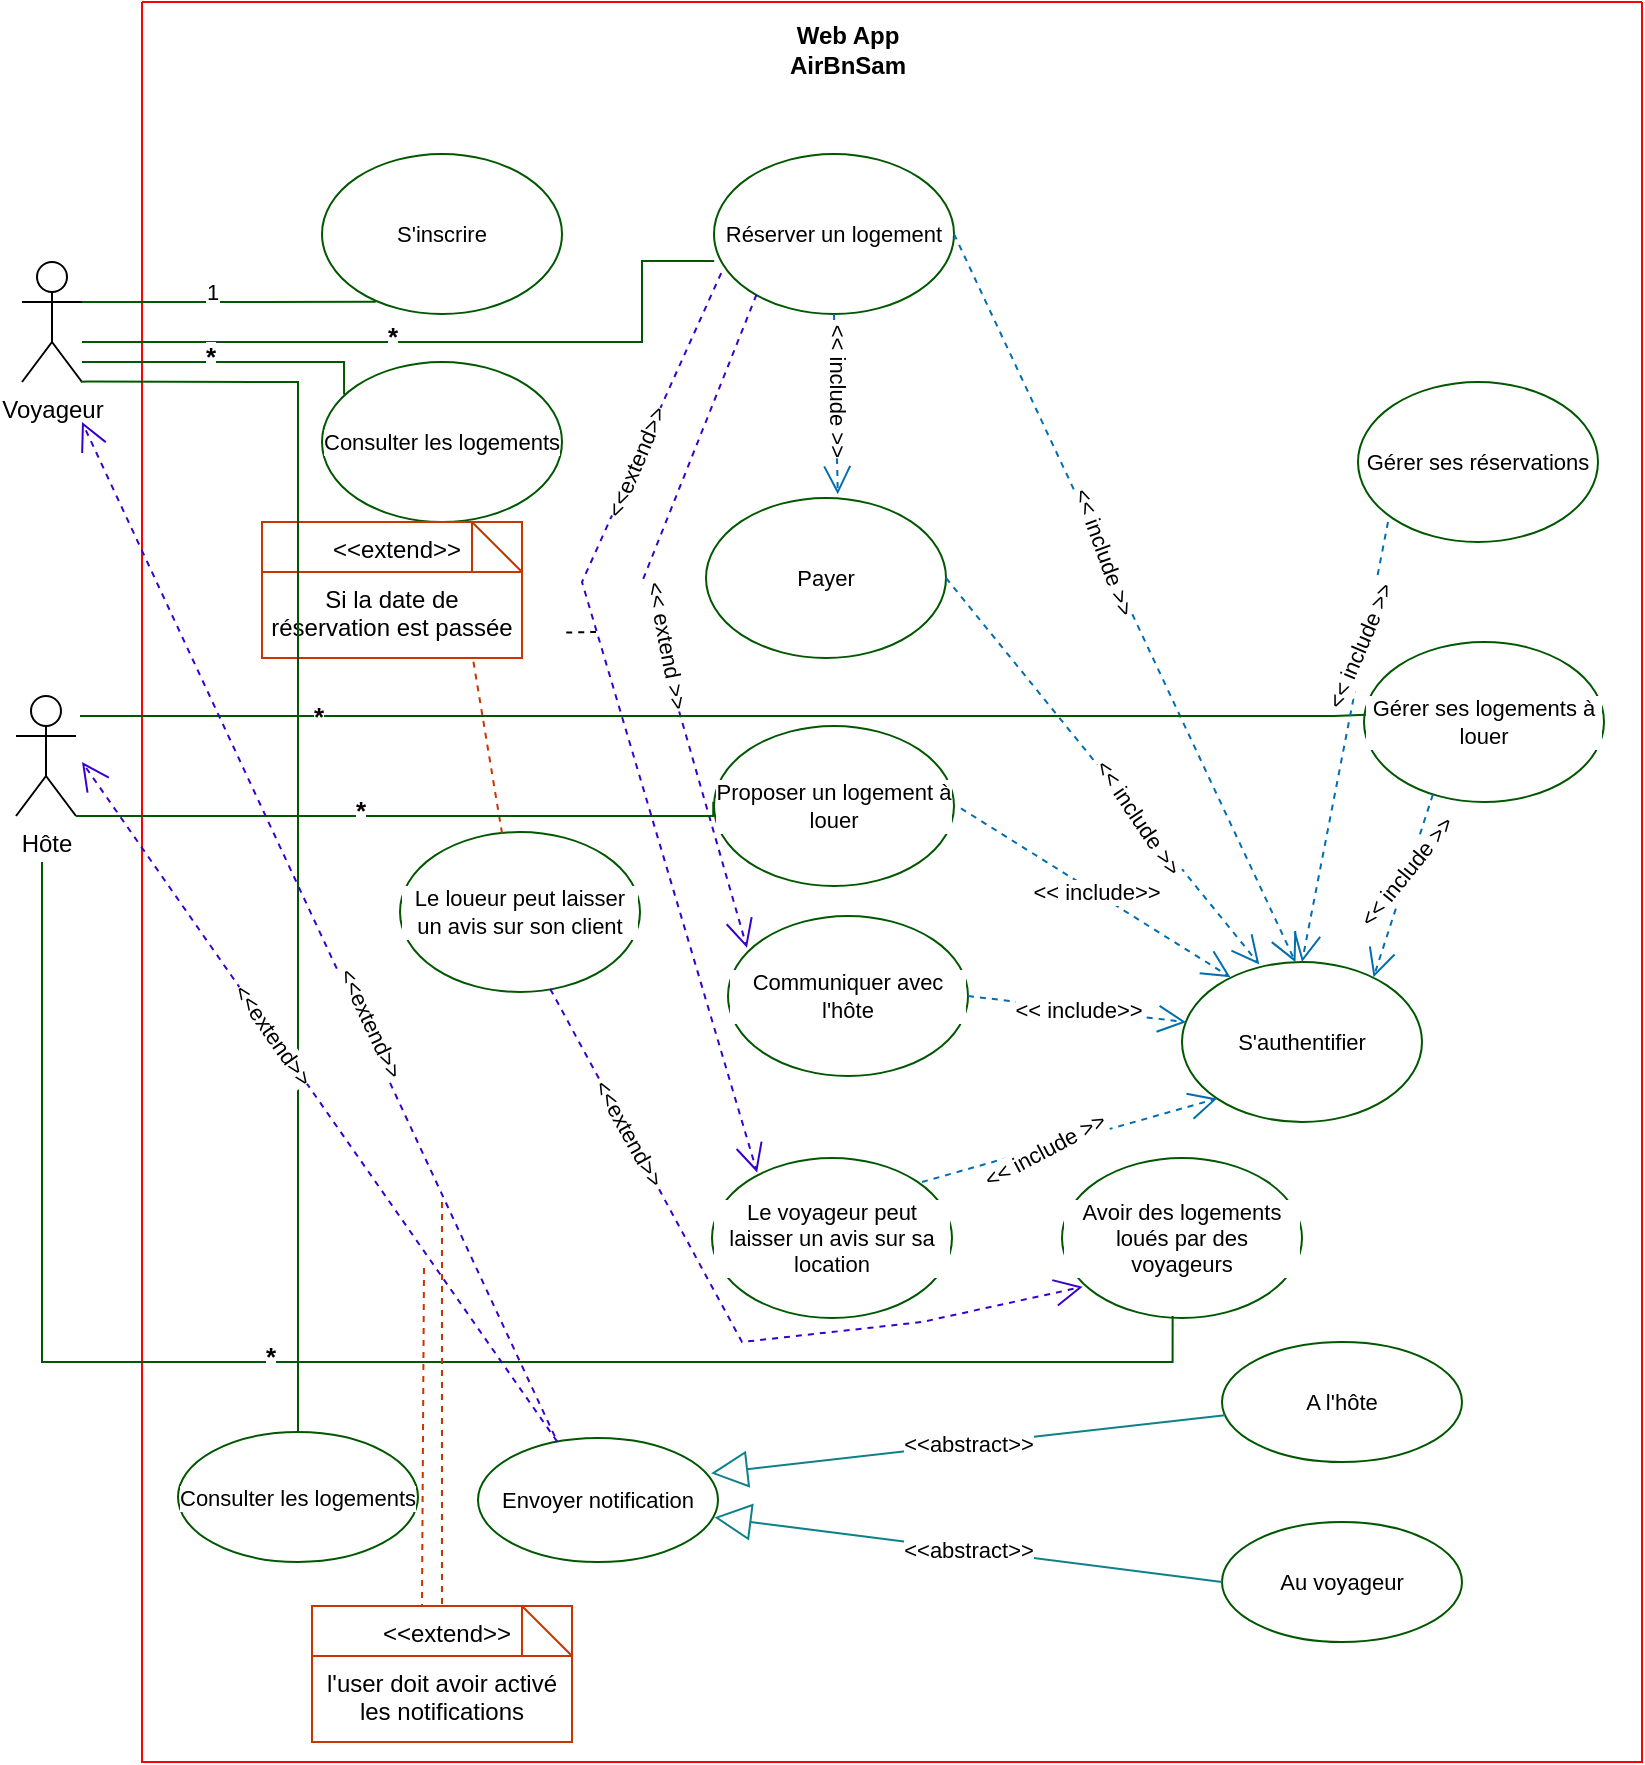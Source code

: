 <mxfile version="24.7.7">
  <diagram name="Page-1" id="EdUBoLxohyeiRopS3cuu">
    <mxGraphModel dx="4148" dy="1508" grid="1" gridSize="10" guides="1" tooltips="1" connect="1" arrows="1" fold="1" page="1" pageScale="1" pageWidth="1200" pageHeight="1600" math="0" shadow="0">
      <root>
        <mxCell id="0" />
        <mxCell id="1" parent="0" />
        <mxCell id="GPnBkZLUvaVh1_yHO0LI-1" value="&lt;div&gt;Voyageur&lt;/div&gt;" style="shape=umlActor;verticalLabelPosition=bottom;verticalAlign=top;html=1;outlineConnect=0;" parent="1" vertex="1">
          <mxGeometry x="193" y="417" width="30" height="60" as="geometry" />
        </mxCell>
        <mxCell id="GPnBkZLUvaVh1_yHO0LI-2" value="Hôte&lt;div&gt;&lt;br&gt;&lt;/div&gt;" style="shape=umlActor;verticalLabelPosition=bottom;verticalAlign=top;html=1;outlineConnect=0;" parent="1" vertex="1">
          <mxGeometry x="190" y="634" width="30" height="60" as="geometry" />
        </mxCell>
        <mxCell id="GPnBkZLUvaVh1_yHO0LI-15" value="" style="swimlane;startSize=0;fillColor=none;strokeColor=#FF0000;" parent="1" vertex="1">
          <mxGeometry x="253" y="287" width="750" height="880" as="geometry">
            <mxRectangle x="340" y="50" width="50" height="40" as="alternateBounds" />
          </mxGeometry>
        </mxCell>
        <mxCell id="GPnBkZLUvaVh1_yHO0LI-9" value="Réserver un logement" style="ellipse;whiteSpace=wrap;html=1;fillColor=none;strokeColor=#005700;rounded=0;align=center;verticalAlign=middle;fontFamily=Helvetica;fontSize=11;fontColor=default;labelBackgroundColor=default;" parent="GPnBkZLUvaVh1_yHO0LI-15" vertex="1">
          <mxGeometry x="286" y="76" width="120" height="80" as="geometry" />
        </mxCell>
        <mxCell id="GPnBkZLUvaVh1_yHO0LI-10" value="Payer" style="ellipse;whiteSpace=wrap;html=1;fillColor=none;strokeColor=#005700;rounded=0;align=center;verticalAlign=middle;fontFamily=Helvetica;fontSize=11;fontColor=default;labelBackgroundColor=default;" parent="GPnBkZLUvaVh1_yHO0LI-15" vertex="1">
          <mxGeometry x="282" y="248" width="120" height="80" as="geometry" />
        </mxCell>
        <mxCell id="GPnBkZLUvaVh1_yHO0LI-11" value="Proposer un logement à louer" style="ellipse;whiteSpace=wrap;html=1;fillColor=none;strokeColor=#005700;rounded=0;align=center;verticalAlign=middle;fontFamily=Helvetica;fontSize=11;fontColor=default;labelBackgroundColor=default;" parent="GPnBkZLUvaVh1_yHO0LI-15" vertex="1">
          <mxGeometry x="286" y="362" width="120" height="80" as="geometry" />
        </mxCell>
        <mxCell id="GPnBkZLUvaVh1_yHO0LI-14" value="Envoyer notification" style="ellipse;whiteSpace=wrap;html=1;fillColor=none;strokeColor=#005700;rounded=0;align=center;verticalAlign=middle;fontFamily=Helvetica;fontSize=11;fontColor=default;labelBackgroundColor=default;" parent="GPnBkZLUvaVh1_yHO0LI-15" vertex="1">
          <mxGeometry x="168" y="718" width="120" height="62" as="geometry" />
        </mxCell>
        <mxCell id="GPnBkZLUvaVh1_yHO0LI-13" value="Le voyageur peut laisser un avis sur sa location" style="ellipse;whiteSpace=wrap;html=1;fillColor=none;strokeColor=#005700;rounded=0;align=center;verticalAlign=middle;fontFamily=Helvetica;fontSize=11;fontColor=default;labelBackgroundColor=default;" parent="GPnBkZLUvaVh1_yHO0LI-15" vertex="1">
          <mxGeometry x="285" y="578" width="120" height="80" as="geometry" />
        </mxCell>
        <mxCell id="GPnBkZLUvaVh1_yHO0LI-12" value="Communiquer avec l&#39;hôte" style="ellipse;whiteSpace=wrap;html=1;fillColor=none;strokeColor=#005700;rounded=0;align=center;verticalAlign=middle;fontFamily=Helvetica;fontSize=11;fontColor=default;labelBackgroundColor=default;" parent="GPnBkZLUvaVh1_yHO0LI-15" vertex="1">
          <mxGeometry x="293" y="457" width="120" height="80" as="geometry" />
        </mxCell>
        <mxCell id="GPnBkZLUvaVh1_yHO0LI-18" value="&lt;b&gt;Web App AirBnSam&lt;/b&gt;" style="text;html=1;align=center;verticalAlign=middle;whiteSpace=wrap;rounded=0;" parent="GPnBkZLUvaVh1_yHO0LI-15" vertex="1">
          <mxGeometry x="323" y="9" width="60" height="30" as="geometry" />
        </mxCell>
        <mxCell id="GPnBkZLUvaVh1_yHO0LI-25" value="" style="endArrow=open;endSize=12;dashed=1;html=1;rounded=0;entryX=0.549;entryY=-0.023;entryDx=0;entryDy=0;exitX=0.5;exitY=1;exitDx=0;exitDy=0;entryPerimeter=0;fillColor=#1ba1e2;strokeColor=#006EAF;" parent="GPnBkZLUvaVh1_yHO0LI-15" target="GPnBkZLUvaVh1_yHO0LI-10" edge="1">
          <mxGeometry x="0.205" width="160" relative="1" as="geometry">
            <mxPoint x="346" y="156" as="sourcePoint" />
            <mxPoint x="346.8" y="229.04" as="targetPoint" />
            <mxPoint as="offset" />
          </mxGeometry>
        </mxCell>
        <mxCell id="GPnBkZLUvaVh1_yHO0LI-81" value="&amp;lt;&amp;lt; include &amp;gt;&amp;gt;" style="edgeLabel;html=1;align=center;verticalAlign=middle;resizable=0;points=[];rotation=90;" parent="GPnBkZLUvaVh1_yHO0LI-25" vertex="1" connectable="0">
          <mxGeometry x="-0.173" y="2" relative="1" as="geometry">
            <mxPoint as="offset" />
          </mxGeometry>
        </mxCell>
        <mxCell id="GPnBkZLUvaVh1_yHO0LI-32" value="S&#39;authentifier" style="ellipse;whiteSpace=wrap;html=1;fillColor=none;strokeColor=#005700;gradientColor=#ffa500;rounded=0;align=center;verticalAlign=middle;fontFamily=Helvetica;fontSize=11;fontColor=default;labelBackgroundColor=default;" parent="GPnBkZLUvaVh1_yHO0LI-15" vertex="1">
          <mxGeometry x="520" y="480" width="120" height="80" as="geometry" />
        </mxCell>
        <mxCell id="GPnBkZLUvaVh1_yHO0LI-34" value="" style="endArrow=open;endSize=12;dashed=1;html=1;rounded=0;exitX=1;exitY=0.5;exitDx=0;exitDy=0;entryX=0.473;entryY=0.001;entryDx=0;entryDy=0;entryPerimeter=0;fillColor=#1ba1e2;strokeColor=#006EAF;" parent="GPnBkZLUvaVh1_yHO0LI-15" source="GPnBkZLUvaVh1_yHO0LI-9" target="GPnBkZLUvaVh1_yHO0LI-32" edge="1">
          <mxGeometry width="160" relative="1" as="geometry">
            <mxPoint x="300" y="150" as="sourcePoint" />
            <mxPoint x="460" y="150" as="targetPoint" />
          </mxGeometry>
        </mxCell>
        <mxCell id="GPnBkZLUvaVh1_yHO0LI-80" value="&amp;lt;&amp;lt; include &amp;gt;&amp;gt;" style="edgeLabel;html=1;align=center;verticalAlign=middle;resizable=0;points=[];rotation=70;" parent="GPnBkZLUvaVh1_yHO0LI-34" vertex="1" connectable="0">
          <mxGeometry x="-0.127" y="1" relative="1" as="geometry">
            <mxPoint as="offset" />
          </mxGeometry>
        </mxCell>
        <mxCell id="GPnBkZLUvaVh1_yHO0LI-35" value="" style="endArrow=open;endSize=12;dashed=1;html=1;rounded=0;exitX=1;exitY=0.5;exitDx=0;exitDy=0;entryX=0.322;entryY=0.015;entryDx=0;entryDy=0;entryPerimeter=0;fillColor=#1ba1e2;strokeColor=#006EAF;" parent="GPnBkZLUvaVh1_yHO0LI-15" source="GPnBkZLUvaVh1_yHO0LI-10" target="GPnBkZLUvaVh1_yHO0LI-32" edge="1">
          <mxGeometry width="160" relative="1" as="geometry">
            <mxPoint x="270" y="117" as="sourcePoint" />
            <mxPoint x="397" y="471" as="targetPoint" />
          </mxGeometry>
        </mxCell>
        <mxCell id="GPnBkZLUvaVh1_yHO0LI-88" value="&amp;lt;&amp;lt; include &amp;gt;&amp;gt;" style="edgeLabel;html=1;align=center;verticalAlign=middle;resizable=0;points=[];rotation=56;" parent="GPnBkZLUvaVh1_yHO0LI-35" vertex="1" connectable="0">
          <mxGeometry x="0.357" y="-1" relative="1" as="geometry">
            <mxPoint x="-10" y="-13" as="offset" />
          </mxGeometry>
        </mxCell>
        <mxCell id="GPnBkZLUvaVh1_yHO0LI-36" value="&amp;lt;&amp;lt; include&amp;gt;&amp;gt;" style="endArrow=open;endSize=12;dashed=1;html=1;rounded=0;exitX=1.029;exitY=0.515;exitDx=0;exitDy=0;entryX=0.202;entryY=0.095;entryDx=0;entryDy=0;entryPerimeter=0;exitPerimeter=0;fillColor=#1ba1e2;strokeColor=#006EAF;" parent="GPnBkZLUvaVh1_yHO0LI-15" source="GPnBkZLUvaVh1_yHO0LI-11" target="GPnBkZLUvaVh1_yHO0LI-32" edge="1">
          <mxGeometry width="160" relative="1" as="geometry">
            <mxPoint x="260" y="268" as="sourcePoint" />
            <mxPoint x="369" y="484" as="targetPoint" />
          </mxGeometry>
        </mxCell>
        <mxCell id="GPnBkZLUvaVh1_yHO0LI-37" value="&amp;lt;&amp;lt; include&amp;gt;&amp;gt;" style="endArrow=open;endSize=12;dashed=1;html=1;rounded=0;exitX=1;exitY=0.5;exitDx=0;exitDy=0;entryX=0.017;entryY=0.376;entryDx=0;entryDy=0;entryPerimeter=0;fillColor=#1ba1e2;strokeColor=#006EAF;" parent="GPnBkZLUvaVh1_yHO0LI-15" source="GPnBkZLUvaVh1_yHO0LI-12" target="GPnBkZLUvaVh1_yHO0LI-32" edge="1">
          <mxGeometry width="160" relative="1" as="geometry">
            <mxPoint x="303" y="387" as="sourcePoint" />
            <mxPoint x="379" y="494" as="targetPoint" />
          </mxGeometry>
        </mxCell>
        <mxCell id="GPnBkZLUvaVh1_yHO0LI-38" value="" style="endArrow=open;endSize=12;dashed=1;html=1;rounded=0;entryX=0;entryY=1;entryDx=0;entryDy=0;fillColor=#1ba1e2;strokeColor=#006EAF;" parent="GPnBkZLUvaVh1_yHO0LI-15" target="GPnBkZLUvaVh1_yHO0LI-32" edge="1">
          <mxGeometry width="160" relative="1" as="geometry">
            <mxPoint x="390" y="590" as="sourcePoint" />
            <mxPoint x="368" y="737" as="targetPoint" />
          </mxGeometry>
        </mxCell>
        <mxCell id="GPnBkZLUvaVh1_yHO0LI-89" value="&amp;lt;&amp;lt; include &amp;gt;&amp;gt;" style="edgeLabel;html=1;align=center;verticalAlign=middle;resizable=0;points=[];rotation=332;" parent="GPnBkZLUvaVh1_yHO0LI-38" vertex="1" connectable="0">
          <mxGeometry x="-0.179" y="-1" relative="1" as="geometry">
            <mxPoint as="offset" />
          </mxGeometry>
        </mxCell>
        <mxCell id="GPnBkZLUvaVh1_yHO0LI-39" value="" style="endArrow=open;endSize=12;dashed=1;html=1;rounded=0;exitX=0.177;exitY=0.879;exitDx=0;exitDy=0;entryX=0.079;entryY=0.199;entryDx=0;entryDy=0;entryPerimeter=0;exitPerimeter=0;fillColor=#6a00ff;strokeColor=#3700CC;" parent="GPnBkZLUvaVh1_yHO0LI-15" source="GPnBkZLUvaVh1_yHO0LI-9" target="GPnBkZLUvaVh1_yHO0LI-12" edge="1">
          <mxGeometry x="0.145" y="1" width="160" relative="1" as="geometry">
            <mxPoint x="70" y="106" as="sourcePoint" />
            <mxPoint x="197" y="460" as="targetPoint" />
            <Array as="points">
              <mxPoint x="250" y="290" />
            </Array>
            <mxPoint as="offset" />
          </mxGeometry>
        </mxCell>
        <mxCell id="GPnBkZLUvaVh1_yHO0LI-78" value="&amp;lt;&amp;lt; extend &amp;gt;&amp;gt;" style="edgeLabel;html=1;align=center;verticalAlign=middle;resizable=0;points=[];rotation=79;" parent="GPnBkZLUvaVh1_yHO0LI-39" vertex="1" connectable="0">
          <mxGeometry x="0.146" y="2" relative="1" as="geometry">
            <mxPoint x="-1" y="-10" as="offset" />
          </mxGeometry>
        </mxCell>
        <mxCell id="GPnBkZLUvaVh1_yHO0LI-41" value="" style="endArrow=open;endSize=12;dashed=1;html=1;rounded=0;exitX=0.03;exitY=0.744;exitDx=0;exitDy=0;entryX=0.188;entryY=0.09;entryDx=0;entryDy=0;entryPerimeter=0;exitPerimeter=0;fillColor=#6a00ff;strokeColor=#3700CC;" parent="GPnBkZLUvaVh1_yHO0LI-15" source="GPnBkZLUvaVh1_yHO0LI-9" target="GPnBkZLUvaVh1_yHO0LI-13" edge="1">
          <mxGeometry x="0.151" y="3" width="160" relative="1" as="geometry">
            <mxPoint x="317" y="156" as="sourcePoint" />
            <mxPoint x="301" y="483" as="targetPoint" />
            <Array as="points">
              <mxPoint x="220" y="290" />
            </Array>
            <mxPoint as="offset" />
          </mxGeometry>
        </mxCell>
        <mxCell id="GPnBkZLUvaVh1_yHO0LI-77" value="&amp;lt;&amp;lt;extend&amp;gt;&amp;gt;" style="edgeLabel;html=1;align=center;verticalAlign=middle;resizable=0;points=[];rotation=-67;" parent="GPnBkZLUvaVh1_yHO0LI-41" vertex="1" connectable="0">
          <mxGeometry x="-0.565" relative="1" as="geometry">
            <mxPoint as="offset" />
          </mxGeometry>
        </mxCell>
        <mxCell id="GPnBkZLUvaVh1_yHO0LI-47" value="" style="endArrow=none;dashed=1;html=1;rounded=0;exitX=1.001;exitY=0.755;exitDx=0;exitDy=0;exitPerimeter=0;" parent="GPnBkZLUvaVh1_yHO0LI-15" edge="1">
          <mxGeometry width="50" height="50" relative="1" as="geometry">
            <mxPoint x="212.13" y="315.3" as="sourcePoint" />
            <mxPoint x="227" y="315" as="targetPoint" />
          </mxGeometry>
        </mxCell>
        <mxCell id="GPnBkZLUvaVh1_yHO0LI-49" value="A l&#39;hôte" style="ellipse;whiteSpace=wrap;html=1;fillColor=none;strokeColor=#005700;rounded=0;align=center;verticalAlign=middle;fontFamily=Helvetica;fontSize=11;fontColor=default;labelBackgroundColor=default;" parent="GPnBkZLUvaVh1_yHO0LI-15" vertex="1">
          <mxGeometry x="540" y="670" width="120" height="60" as="geometry" />
        </mxCell>
        <mxCell id="GPnBkZLUvaVh1_yHO0LI-48" value="Au voyageur" style="ellipse;whiteSpace=wrap;html=1;fillColor=none;strokeColor=#005700;rounded=0;align=center;verticalAlign=middle;fontFamily=Helvetica;fontSize=11;fontColor=default;labelBackgroundColor=default;" parent="GPnBkZLUvaVh1_yHO0LI-15" vertex="1">
          <mxGeometry x="540" y="760" width="120" height="60" as="geometry" />
        </mxCell>
        <mxCell id="GPnBkZLUvaVh1_yHO0LI-52" value="&amp;lt;&amp;lt;abstract&amp;gt;&amp;gt;" style="endArrow=block;endSize=16;endFill=0;html=1;rounded=0;entryX=0.971;entryY=0.285;entryDx=0;entryDy=0;entryPerimeter=0;fillColor=#b0e3e6;strokeColor=#0e8088;" parent="GPnBkZLUvaVh1_yHO0LI-15" source="GPnBkZLUvaVh1_yHO0LI-49" target="GPnBkZLUvaVh1_yHO0LI-14" edge="1">
          <mxGeometry width="160" relative="1" as="geometry">
            <mxPoint x="330" y="680" as="sourcePoint" />
            <mxPoint x="410" y="730" as="targetPoint" />
          </mxGeometry>
        </mxCell>
        <mxCell id="GPnBkZLUvaVh1_yHO0LI-53" value="&amp;lt;&amp;lt;abstract&amp;gt;&amp;gt;" style="endArrow=block;endSize=16;endFill=0;html=1;rounded=0;entryX=0.985;entryY=0.64;entryDx=0;entryDy=0;exitX=0;exitY=0.5;exitDx=0;exitDy=0;entryPerimeter=0;fillColor=#b0e3e6;strokeColor=#0e8088;" parent="GPnBkZLUvaVh1_yHO0LI-15" source="GPnBkZLUvaVh1_yHO0LI-48" target="GPnBkZLUvaVh1_yHO0LI-14" edge="1">
          <mxGeometry width="160" relative="1" as="geometry">
            <mxPoint x="510" y="770" as="sourcePoint" />
            <mxPoint x="387" y="799" as="targetPoint" />
          </mxGeometry>
        </mxCell>
        <mxCell id="GPnBkZLUvaVh1_yHO0LI-54" value="S&#39;inscrire" style="ellipse;whiteSpace=wrap;html=1;fillColor=none;strokeColor=#005700;rounded=0;align=center;verticalAlign=middle;fontFamily=Helvetica;fontSize=11;fontColor=default;labelBackgroundColor=default;" parent="GPnBkZLUvaVh1_yHO0LI-15" vertex="1">
          <mxGeometry x="90" y="76" width="120" height="80" as="geometry" />
        </mxCell>
        <mxCell id="GPnBkZLUvaVh1_yHO0LI-55" value="Consulter les logements" style="ellipse;whiteSpace=wrap;html=1;fillColor=none;strokeColor=#005700;rounded=0;align=center;verticalAlign=middle;fontFamily=Helvetica;fontSize=11;fontColor=default;labelBackgroundColor=default;" parent="GPnBkZLUvaVh1_yHO0LI-15" vertex="1">
          <mxGeometry x="90" y="180" width="120" height="80" as="geometry" />
        </mxCell>
        <mxCell id="GPnBkZLUvaVh1_yHO0LI-56" value="Gérer ses réservations" style="ellipse;whiteSpace=wrap;html=1;fillColor=none;strokeColor=#005700;rounded=0;align=center;verticalAlign=middle;fontFamily=Helvetica;fontSize=11;fontColor=default;labelBackgroundColor=default;" parent="GPnBkZLUvaVh1_yHO0LI-15" vertex="1">
          <mxGeometry x="608" y="190" width="120" height="80" as="geometry" />
        </mxCell>
        <mxCell id="GPnBkZLUvaVh1_yHO0LI-57" value="Consulter les logements" style="ellipse;whiteSpace=wrap;html=1;fillColor=none;strokeColor=#005700;rounded=0;align=center;verticalAlign=middle;fontFamily=Helvetica;fontSize=11;fontColor=default;labelBackgroundColor=default;" parent="GPnBkZLUvaVh1_yHO0LI-15" vertex="1">
          <mxGeometry x="18" y="715" width="120" height="65" as="geometry" />
        </mxCell>
        <mxCell id="GPnBkZLUvaVh1_yHO0LI-60" value="Gérer ses logements à louer" style="ellipse;whiteSpace=wrap;html=1;fillColor=none;strokeColor=#005700;rounded=0;align=center;verticalAlign=middle;fontFamily=Helvetica;fontSize=11;fontColor=default;labelBackgroundColor=default;" parent="GPnBkZLUvaVh1_yHO0LI-15" vertex="1">
          <mxGeometry x="611" y="320" width="120" height="80" as="geometry" />
        </mxCell>
        <mxCell id="GPnBkZLUvaVh1_yHO0LI-64" value="" style="endArrow=open;endSize=12;dashed=1;html=1;rounded=0;exitX=0.287;exitY=0.953;exitDx=0;exitDy=0;entryX=0.798;entryY=0.096;entryDx=0;entryDy=0;entryPerimeter=0;exitPerimeter=0;fillColor=#1ba1e2;strokeColor=#006EAF;" parent="GPnBkZLUvaVh1_yHO0LI-15" source="GPnBkZLUvaVh1_yHO0LI-60" target="GPnBkZLUvaVh1_yHO0LI-32" edge="1">
          <mxGeometry width="160" relative="1" as="geometry">
            <mxPoint x="630" y="395" as="sourcePoint" />
            <mxPoint x="725" y="470" as="targetPoint" />
          </mxGeometry>
        </mxCell>
        <mxCell id="GPnBkZLUvaVh1_yHO0LI-86" value="&amp;lt;&amp;lt; include &amp;gt;&amp;gt;" style="edgeLabel;html=1;align=center;verticalAlign=middle;resizable=0;points=[];rotation=309;" parent="GPnBkZLUvaVh1_yHO0LI-64" vertex="1" connectable="0">
          <mxGeometry x="-0.214" y="2" relative="1" as="geometry">
            <mxPoint x="-4" y="2" as="offset" />
          </mxGeometry>
        </mxCell>
        <mxCell id="GPnBkZLUvaVh1_yHO0LI-22" value="" style="endArrow=none;html=1;edgeStyle=orthogonalEdgeStyle;rounded=0;entryX=0.001;entryY=0.669;entryDx=0;entryDy=0;entryPerimeter=0;fillColor=#008a00;strokeColor=#005700;" parent="GPnBkZLUvaVh1_yHO0LI-15" target="GPnBkZLUvaVh1_yHO0LI-9" edge="1">
          <mxGeometry relative="1" as="geometry">
            <mxPoint x="-30" y="170" as="sourcePoint" />
            <mxPoint x="255.04" y="170" as="targetPoint" />
            <Array as="points">
              <mxPoint x="250" y="170" />
              <mxPoint x="250" y="130" />
            </Array>
          </mxGeometry>
        </mxCell>
        <mxCell id="GPnBkZLUvaVh1_yHO0LI-29" value="&lt;font style=&quot;font-size: 13px;&quot;&gt;&lt;b&gt;*&lt;/b&gt;&lt;/font&gt;" style="edgeLabel;html=1;align=center;verticalAlign=middle;resizable=0;points=[];" parent="GPnBkZLUvaVh1_yHO0LI-22" vertex="1" connectable="0">
          <mxGeometry x="-0.132" y="3" relative="1" as="geometry">
            <mxPoint as="offset" />
          </mxGeometry>
        </mxCell>
        <mxCell id="GPnBkZLUvaVh1_yHO0LI-61" value="" style="endArrow=none;html=1;edgeStyle=orthogonalEdgeStyle;rounded=0;entryX=0.008;entryY=0.455;entryDx=0;entryDy=0;entryPerimeter=0;fillColor=#008a00;strokeColor=#005700;" parent="GPnBkZLUvaVh1_yHO0LI-15" target="GPnBkZLUvaVh1_yHO0LI-60" edge="1">
          <mxGeometry relative="1" as="geometry">
            <mxPoint x="-31" y="357" as="sourcePoint" />
            <mxPoint x="596.04" y="355.72" as="targetPoint" />
            <Array as="points">
              <mxPoint x="596" y="356" />
            </Array>
          </mxGeometry>
        </mxCell>
        <mxCell id="GPnBkZLUvaVh1_yHO0LI-73" value="" style="endArrow=open;endSize=12;dashed=1;html=1;rounded=0;exitX=0.287;exitY=0.953;exitDx=0;exitDy=0;entryX=0.5;entryY=0;entryDx=0;entryDy=0;exitPerimeter=0;fillColor=#1ba1e2;strokeColor=#006EAF;" parent="GPnBkZLUvaVh1_yHO0LI-15" target="GPnBkZLUvaVh1_yHO0LI-32" edge="1">
          <mxGeometry width="160" relative="1" as="geometry">
            <mxPoint x="623" y="260" as="sourcePoint" />
            <mxPoint x="570" y="342" as="targetPoint" />
          </mxGeometry>
        </mxCell>
        <mxCell id="GPnBkZLUvaVh1_yHO0LI-87" value="&amp;lt;&amp;lt; include &amp;gt;&amp;gt;" style="edgeLabel;html=1;align=center;verticalAlign=middle;resizable=0;points=[];rotation=293;" parent="GPnBkZLUvaVh1_yHO0LI-73" vertex="1" connectable="0">
          <mxGeometry x="-0.572" y="1" relative="1" as="geometry">
            <mxPoint x="-6" y="15" as="offset" />
          </mxGeometry>
        </mxCell>
        <mxCell id="GPnBkZLUvaVh1_yHO0LI-74" value="Le loueur peut laisser un avis sur son client" style="ellipse;whiteSpace=wrap;html=1;fillColor=none;strokeColor=#005700;rounded=0;align=center;verticalAlign=middle;fontFamily=Helvetica;fontSize=11;fontColor=default;labelBackgroundColor=default;" parent="GPnBkZLUvaVh1_yHO0LI-15" vertex="1">
          <mxGeometry x="129" y="415" width="120" height="80" as="geometry" />
        </mxCell>
        <mxCell id="GPnBkZLUvaVh1_yHO0LI-75" value="" style="endArrow=none;dashed=1;html=1;rounded=0;exitX=0.644;exitY=0.998;exitDx=0;exitDy=0;exitPerimeter=0;entryX=0.426;entryY=0.016;entryDx=0;entryDy=0;entryPerimeter=0;fillColor=#fa6800;strokeColor=#C73500;" parent="GPnBkZLUvaVh1_yHO0LI-15" target="GPnBkZLUvaVh1_yHO0LI-74" edge="1">
          <mxGeometry width="50" height="50" relative="1" as="geometry">
            <mxPoint x="165.72" y="329.88" as="sourcePoint" />
            <mxPoint x="200" y="415" as="targetPoint" />
          </mxGeometry>
        </mxCell>
        <mxCell id="GPnBkZLUvaVh1_yHO0LI-90" value="Avoir des logements loués par des voyageurs" style="ellipse;whiteSpace=wrap;html=1;fillColor=none;strokeColor=#005700;rounded=0;align=center;verticalAlign=middle;fontFamily=Helvetica;fontSize=11;fontColor=default;labelBackgroundColor=default;" parent="GPnBkZLUvaVh1_yHO0LI-15" vertex="1">
          <mxGeometry x="460" y="578" width="120" height="80" as="geometry" />
        </mxCell>
        <mxCell id="GPnBkZLUvaVh1_yHO0LI-93" value="" style="endArrow=open;endSize=12;dashed=1;html=1;rounded=0;exitX=0.626;exitY=0.981;exitDx=0;exitDy=0;entryX=0.086;entryY=0.805;entryDx=0;entryDy=0;entryPerimeter=0;exitPerimeter=0;fillColor=#6a00ff;strokeColor=#3700CC;" parent="GPnBkZLUvaVh1_yHO0LI-15" source="GPnBkZLUvaVh1_yHO0LI-74" target="GPnBkZLUvaVh1_yHO0LI-90" edge="1">
          <mxGeometry x="0.151" y="3" width="160" relative="1" as="geometry">
            <mxPoint x="460" y="180" as="sourcePoint" />
            <mxPoint x="458" y="648" as="targetPoint" />
            <Array as="points">
              <mxPoint x="300" y="670" />
              <mxPoint x="390" y="660" />
            </Array>
            <mxPoint as="offset" />
          </mxGeometry>
        </mxCell>
        <mxCell id="GPnBkZLUvaVh1_yHO0LI-94" value="&amp;lt;&amp;lt;extend&amp;gt;&amp;gt;" style="edgeLabel;html=1;align=center;verticalAlign=middle;resizable=0;points=[];rotation=61;" parent="GPnBkZLUvaVh1_yHO0LI-93" vertex="1" connectable="0">
          <mxGeometry x="-0.565" relative="1" as="geometry">
            <mxPoint as="offset" />
          </mxGeometry>
        </mxCell>
        <mxCell id="GPnBkZLUvaVh1_yHO0LI-98" value="l&#39;user doit avoir activé les notifications" style="shape=note2;boundedLbl=1;whiteSpace=wrap;html=1;size=25;verticalAlign=top;align=center;strokeColor=#C73500;fontFamily=Helvetica;fontSize=12;fontColor=#000000;fillColor=none;" parent="GPnBkZLUvaVh1_yHO0LI-15" vertex="1">
          <mxGeometry x="85" y="802" width="130" height="68" as="geometry" />
        </mxCell>
        <mxCell id="GPnBkZLUvaVh1_yHO0LI-99" value="&lt;&lt;extend&gt;&gt;" style="resizeWidth=1;part=1;strokeColor=#C73500;fillColor=none;align=center;spacingLeft=5;verticalAlign=top;fontFamily=Helvetica;fontSize=12;fontColor=#000000;" parent="GPnBkZLUvaVh1_yHO0LI-98" vertex="1">
          <mxGeometry width="130" height="25" relative="1" as="geometry" />
        </mxCell>
        <mxCell id="GPnBkZLUvaVh1_yHO0LI-100" value="" style="endArrow=none;dashed=1;html=1;rounded=0;entryX=0.423;entryY=-0.005;entryDx=0;entryDy=0;entryPerimeter=0;fillColor=#fa6800;strokeColor=#C73500;" parent="GPnBkZLUvaVh1_yHO0LI-15" target="GPnBkZLUvaVh1_yHO0LI-99" edge="1">
          <mxGeometry width="50" height="50" relative="1" as="geometry">
            <mxPoint x="141" y="633" as="sourcePoint" />
            <mxPoint x="140" y="800" as="targetPoint" />
          </mxGeometry>
        </mxCell>
        <mxCell id="GPnBkZLUvaVh1_yHO0LI-107" value="Si la date de réservation est passée" style="shape=note2;boundedLbl=1;whiteSpace=wrap;html=1;size=25;verticalAlign=top;align=center;strokeColor=#C73500;fontFamily=Helvetica;fontSize=12;fontColor=#000000;fillColor=none;" parent="GPnBkZLUvaVh1_yHO0LI-15" vertex="1">
          <mxGeometry x="60" y="260" width="130" height="68" as="geometry" />
        </mxCell>
        <mxCell id="GPnBkZLUvaVh1_yHO0LI-108" value="&lt;&lt;extend&gt;&gt;" style="resizeWidth=1;part=1;strokeColor=#C73500;fillColor=none;align=center;spacingLeft=5;verticalAlign=top;fontFamily=Helvetica;fontSize=12;fontColor=#000000;" parent="GPnBkZLUvaVh1_yHO0LI-107" vertex="1">
          <mxGeometry width="130" height="25" relative="1" as="geometry" />
        </mxCell>
        <mxCell id="GPnBkZLUvaVh1_yHO0LI-30" value="" style="endArrow=none;html=1;edgeStyle=orthogonalEdgeStyle;rounded=0;entryX=-0.003;entryY=0.474;entryDx=0;entryDy=0;entryPerimeter=0;fillColor=#008a00;strokeColor=#005700;exitX=1;exitY=1;exitDx=0;exitDy=0;exitPerimeter=0;" parent="1" source="GPnBkZLUvaVh1_yHO0LI-2" target="GPnBkZLUvaVh1_yHO0LI-11" edge="1">
          <mxGeometry relative="1" as="geometry">
            <mxPoint x="223" y="687" as="sourcePoint" />
            <mxPoint x="533" y="707" as="targetPoint" />
            <Array as="points">
              <mxPoint x="539" y="694" />
            </Array>
          </mxGeometry>
        </mxCell>
        <mxCell id="GPnBkZLUvaVh1_yHO0LI-31" value="&lt;font style=&quot;font-size: 13px;&quot;&gt;&lt;b&gt;*&lt;/b&gt;&lt;/font&gt;" style="edgeLabel;html=1;align=center;verticalAlign=middle;resizable=0;points=[];" parent="GPnBkZLUvaVh1_yHO0LI-30" vertex="1" connectable="0">
          <mxGeometry x="-0.132" y="3" relative="1" as="geometry">
            <mxPoint as="offset" />
          </mxGeometry>
        </mxCell>
        <mxCell id="GPnBkZLUvaVh1_yHO0LI-67" value="" style="endArrow=none;html=1;edgeStyle=orthogonalEdgeStyle;rounded=0;exitX=1;exitY=0.333;exitDx=0;exitDy=0;exitPerimeter=0;entryX=0.224;entryY=0.924;entryDx=0;entryDy=0;entryPerimeter=0;fillColor=#008a00;strokeColor=#005700;" parent="1" source="GPnBkZLUvaVh1_yHO0LI-1" target="GPnBkZLUvaVh1_yHO0LI-54" edge="1">
          <mxGeometry relative="1" as="geometry">
            <mxPoint x="223" y="426" as="sourcePoint" />
            <mxPoint x="343" y="437" as="targetPoint" />
            <Array as="points">
              <mxPoint x="313" y="437" />
            </Array>
          </mxGeometry>
        </mxCell>
        <mxCell id="GPnBkZLUvaVh1_yHO0LI-68" value="&lt;font style=&quot;font-size: 13px;&quot;&gt;&lt;b&gt;*&lt;/b&gt;&lt;/font&gt;" style="edgeLabel;html=1;align=center;verticalAlign=middle;resizable=0;points=[];" parent="GPnBkZLUvaVh1_yHO0LI-67" vertex="1" connectable="0">
          <mxGeometry x="-0.132" y="3" relative="1" as="geometry">
            <mxPoint as="offset" />
          </mxGeometry>
        </mxCell>
        <mxCell id="GPnBkZLUvaVh1_yHO0LI-69" value="1" style="edgeLabel;html=1;align=center;verticalAlign=middle;resizable=0;points=[];" parent="GPnBkZLUvaVh1_yHO0LI-67" vertex="1" connectable="0">
          <mxGeometry x="-0.115" y="5" relative="1" as="geometry">
            <mxPoint as="offset" />
          </mxGeometry>
        </mxCell>
        <mxCell id="GPnBkZLUvaVh1_yHO0LI-58" value="" style="endArrow=none;html=1;edgeStyle=orthogonalEdgeStyle;rounded=0;entryX=0.5;entryY=0;entryDx=0;entryDy=0;exitX=0.979;exitY=0.997;exitDx=0;exitDy=0;exitPerimeter=0;fillColor=#008a00;strokeColor=#005700;" parent="1" source="GPnBkZLUvaVh1_yHO0LI-1" target="GPnBkZLUvaVh1_yHO0LI-57" edge="1">
          <mxGeometry relative="1" as="geometry">
            <mxPoint x="223" y="457" as="sourcePoint" />
            <mxPoint x="293" y="971" as="targetPoint" />
            <Array as="points">
              <mxPoint x="226" y="477" />
              <mxPoint x="323" y="477" />
            </Array>
          </mxGeometry>
        </mxCell>
        <mxCell id="GPnBkZLUvaVh1_yHO0LI-59" value="&lt;font style=&quot;font-size: 13px;&quot;&gt;&lt;b&gt;*&lt;/b&gt;&lt;/font&gt;" style="edgeLabel;html=1;align=center;verticalAlign=middle;resizable=0;points=[];" parent="GPnBkZLUvaVh1_yHO0LI-58" vertex="1" connectable="0">
          <mxGeometry x="-0.132" y="3" relative="1" as="geometry">
            <mxPoint x="7" as="offset" />
          </mxGeometry>
        </mxCell>
        <mxCell id="GPnBkZLUvaVh1_yHO0LI-70" value="" style="endArrow=none;html=1;edgeStyle=orthogonalEdgeStyle;rounded=0;entryX=0.092;entryY=0.203;entryDx=0;entryDy=0;entryPerimeter=0;fillColor=#008a00;strokeColor=#005700;" parent="1" source="GPnBkZLUvaVh1_yHO0LI-1" target="GPnBkZLUvaVh1_yHO0LI-55" edge="1">
          <mxGeometry relative="1" as="geometry">
            <mxPoint x="223" y="447" as="sourcePoint" />
            <mxPoint x="357" y="447" as="targetPoint" />
            <Array as="points">
              <mxPoint x="354" y="467" />
            </Array>
          </mxGeometry>
        </mxCell>
        <mxCell id="GPnBkZLUvaVh1_yHO0LI-71" value="&lt;font style=&quot;font-size: 13px;&quot;&gt;&lt;b&gt;*&lt;/b&gt;&lt;/font&gt;" style="edgeLabel;html=1;align=center;verticalAlign=middle;resizable=0;points=[];" parent="GPnBkZLUvaVh1_yHO0LI-70" vertex="1" connectable="0">
          <mxGeometry x="-0.132" y="3" relative="1" as="geometry">
            <mxPoint as="offset" />
          </mxGeometry>
        </mxCell>
        <mxCell id="GPnBkZLUvaVh1_yHO0LI-91" value="" style="endArrow=none;html=1;edgeStyle=orthogonalEdgeStyle;rounded=0;entryX=0.461;entryY=0.987;entryDx=0;entryDy=0;entryPerimeter=0;fillColor=#008a00;strokeColor=#005700;" parent="1" target="GPnBkZLUvaVh1_yHO0LI-90" edge="1">
          <mxGeometry relative="1" as="geometry">
            <mxPoint x="203" y="717" as="sourcePoint" />
            <mxPoint x="769" y="977.97" as="targetPoint" />
            <Array as="points">
              <mxPoint x="203" y="967" />
              <mxPoint x="768" y="967" />
            </Array>
          </mxGeometry>
        </mxCell>
        <mxCell id="GPnBkZLUvaVh1_yHO0LI-92" value="&lt;font style=&quot;font-size: 13px;&quot;&gt;&lt;b&gt;*&lt;/b&gt;&lt;/font&gt;" style="edgeLabel;html=1;align=center;verticalAlign=middle;resizable=0;points=[];" parent="GPnBkZLUvaVh1_yHO0LI-91" vertex="1" connectable="0">
          <mxGeometry x="-0.132" y="3" relative="1" as="geometry">
            <mxPoint as="offset" />
          </mxGeometry>
        </mxCell>
        <mxCell id="GPnBkZLUvaVh1_yHO0LI-96" value="" style="endArrow=open;endSize=12;dashed=1;html=1;rounded=0;fillColor=#6a00ff;strokeColor=#3700CC;" parent="1" source="GPnBkZLUvaVh1_yHO0LI-14" edge="1">
          <mxGeometry x="0.151" y="3" width="160" relative="1" as="geometry">
            <mxPoint x="341" y="633" as="sourcePoint" />
            <mxPoint x="223" y="667" as="targetPoint" />
            <Array as="points" />
            <mxPoint as="offset" />
          </mxGeometry>
        </mxCell>
        <mxCell id="GPnBkZLUvaVh1_yHO0LI-97" value="&amp;lt;&amp;lt;extend&amp;gt;&amp;gt;" style="edgeLabel;html=1;align=center;verticalAlign=middle;resizable=0;points=[];rotation=55;" parent="GPnBkZLUvaVh1_yHO0LI-96" vertex="1" connectable="0">
          <mxGeometry x="-0.565" relative="1" as="geometry">
            <mxPoint x="-91" y="-130" as="offset" />
          </mxGeometry>
        </mxCell>
        <mxCell id="GPnBkZLUvaVh1_yHO0LI-101" value="" style="endArrow=open;endSize=12;dashed=1;html=1;rounded=0;exitX=0.32;exitY=-0.013;exitDx=0;exitDy=0;exitPerimeter=0;fillColor=#6a00ff;strokeColor=#3700CC;" parent="1" source="GPnBkZLUvaVh1_yHO0LI-14" edge="1">
          <mxGeometry x="0.151" y="3" width="160" relative="1" as="geometry">
            <mxPoint x="453" y="1017" as="sourcePoint" />
            <mxPoint x="223" y="497" as="targetPoint" />
            <Array as="points" />
            <mxPoint as="offset" />
          </mxGeometry>
        </mxCell>
        <mxCell id="GPnBkZLUvaVh1_yHO0LI-102" value="&amp;lt;&amp;lt;extend&amp;gt;&amp;gt;" style="edgeLabel;html=1;align=center;verticalAlign=middle;resizable=0;points=[];rotation=65;" parent="GPnBkZLUvaVh1_yHO0LI-101" vertex="1" connectable="0">
          <mxGeometry x="-0.565" relative="1" as="geometry">
            <mxPoint x="-41" y="-97" as="offset" />
          </mxGeometry>
        </mxCell>
        <mxCell id="GPnBkZLUvaVh1_yHO0LI-103" value="" style="endArrow=none;dashed=1;html=1;rounded=0;entryX=0.5;entryY=0;entryDx=0;entryDy=0;fillColor=#fa6800;strokeColor=#C73500;" parent="1" target="GPnBkZLUvaVh1_yHO0LI-99" edge="1">
          <mxGeometry width="50" height="50" relative="1" as="geometry">
            <mxPoint x="403" y="887" as="sourcePoint" />
            <mxPoint x="403" y="1085" as="targetPoint" />
          </mxGeometry>
        </mxCell>
      </root>
    </mxGraphModel>
  </diagram>
</mxfile>
